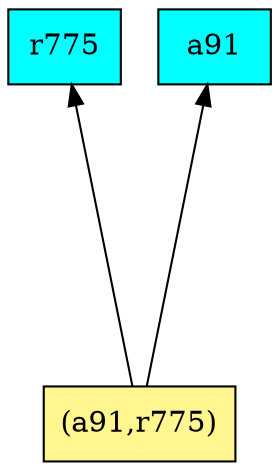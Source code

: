 digraph G {
rankdir=BT;ranksep="2.0";
"r775" [shape=record,fillcolor=cyan,style=filled,label="{r775}"];
"a91" [shape=record,fillcolor=cyan,style=filled,label="{a91}"];
"(a91,r775)" [shape=record,fillcolor=khaki1,style=filled,label="{(a91,r775)}"];
"(a91,r775)" -> "r775"
"(a91,r775)" -> "a91"
}